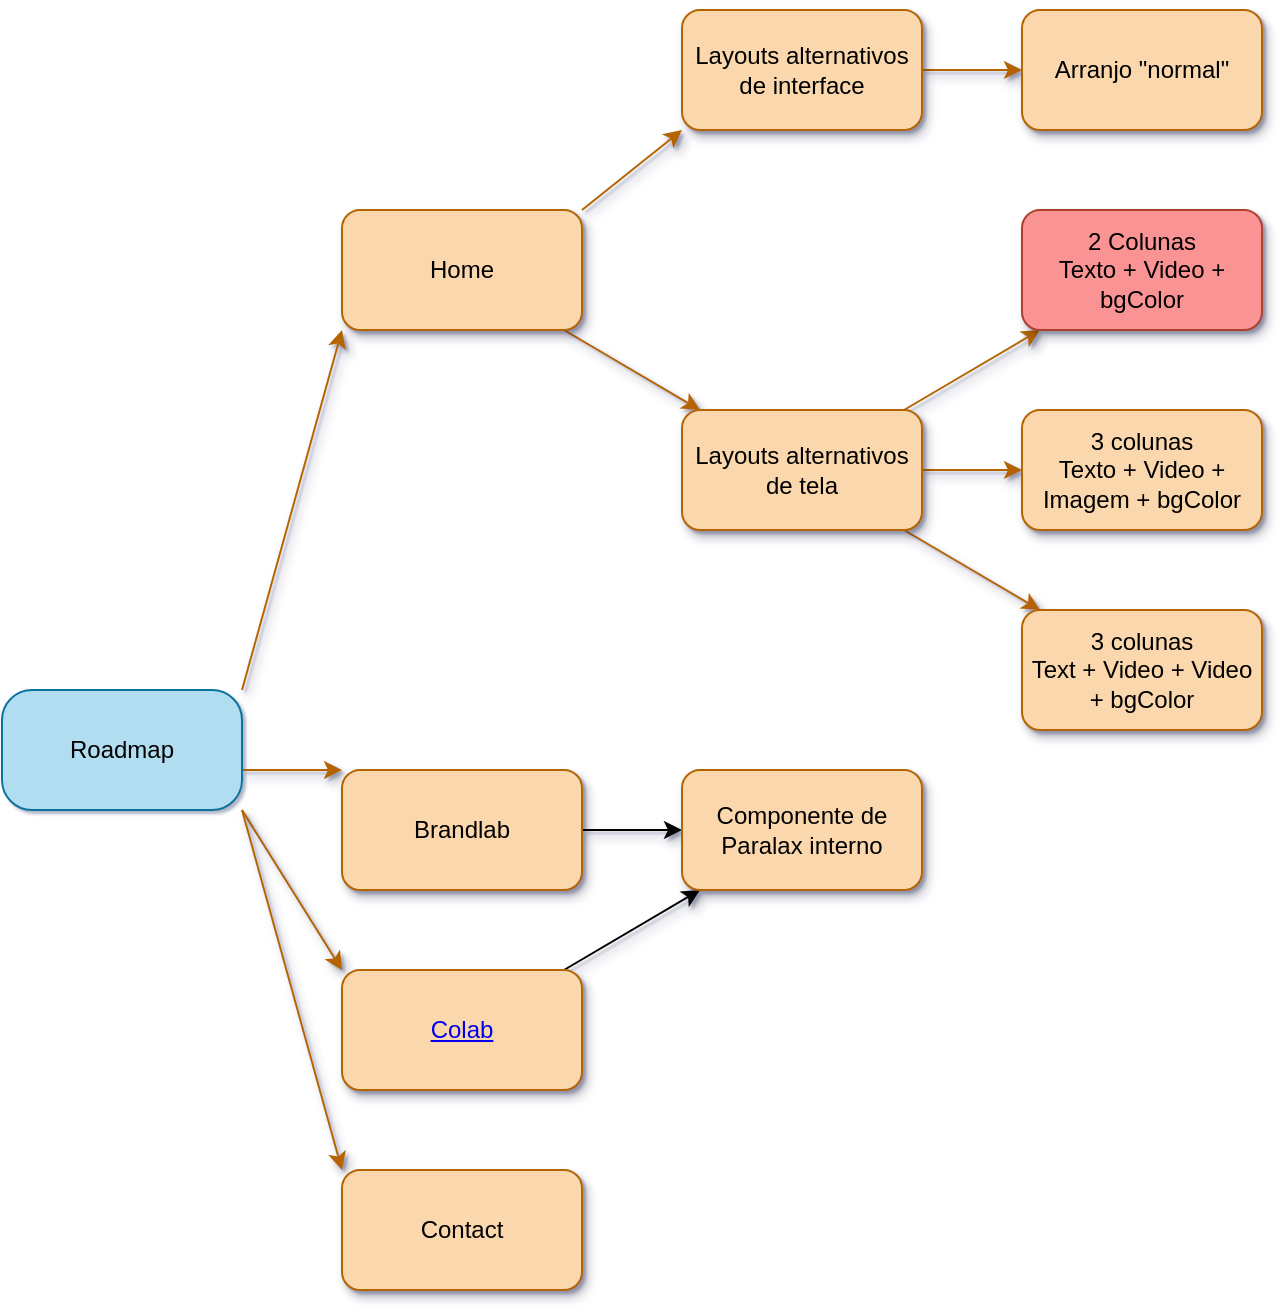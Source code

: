 <mxfile>
    <diagram id="WKO_Te30lvcMi5bWHNSy" name="Page-1">
        <mxGraphModel dx="1118" dy="589" grid="1" gridSize="10" guides="1" tooltips="1" connect="1" arrows="1" fold="1" page="1" pageScale="1" pageWidth="1169" pageHeight="827" math="0" shadow="1">
            <root>
                <mxCell id="0"/>
                <mxCell id="1" parent="0"/>
                <mxCell id="4" style="edgeStyle=none;html=1;noEdgeStyle=1;orthogonal=1;fillColor=#fad7ac;strokeColor=#b46504;shadow=1;fontColor=#000000;" edge="1" parent="1" source="2" target="3">
                    <mxGeometry relative="1" as="geometry"/>
                </mxCell>
                <mxCell id="8" style="edgeStyle=none;html=1;noEdgeStyle=1;orthogonal=1;fillColor=#fad7ac;strokeColor=#b46504;shadow=1;fontColor=#000000;" edge="1" parent="1" source="2" target="5">
                    <mxGeometry relative="1" as="geometry"/>
                </mxCell>
                <mxCell id="9" style="edgeStyle=none;html=1;noEdgeStyle=1;orthogonal=1;fillColor=#fad7ac;strokeColor=#b46504;shadow=1;fontColor=#000000;" edge="1" parent="1" source="2" target="6">
                    <mxGeometry relative="1" as="geometry"/>
                </mxCell>
                <mxCell id="10" style="edgeStyle=none;html=1;noEdgeStyle=1;orthogonal=1;fillColor=#fad7ac;strokeColor=#b46504;shadow=1;fontColor=#000000;" edge="1" parent="1" source="2" target="7">
                    <mxGeometry relative="1" as="geometry"/>
                </mxCell>
                <mxCell id="2" value="Roadmap" style="rounded=1;whiteSpace=wrap;html=1;arcSize=25;strokeColor=#10739e;fillColor=#b1ddf0;fontColor=#000000;" vertex="1" parent="1">
                    <mxGeometry y="425" width="120" height="60" as="geometry"/>
                </mxCell>
                <mxCell id="12" value="" style="edgeStyle=none;html=1;noEdgeStyle=1;orthogonal=1;fillColor=#fad7ac;strokeColor=#b46504;shadow=1;fontColor=#000000;" edge="1" parent="1" source="3" target="11">
                    <mxGeometry relative="1" as="geometry"/>
                </mxCell>
                <mxCell id="15" style="edgeStyle=none;html=1;fillColor=#fad7ac;strokeColor=#b46504;shadow=1;fontColor=#000000;" edge="1" parent="1" source="3" target="14">
                    <mxGeometry relative="1" as="geometry"/>
                </mxCell>
                <mxCell id="3" value="Home" style="rounded=1;whiteSpace=wrap;html=1;fillColor=#fad7ac;strokeColor=#b46504;shadow=1;fontColor=#000000;" vertex="1" parent="1">
                    <mxGeometry x="170" y="185" width="120" height="60" as="geometry"/>
                </mxCell>
                <mxCell id="29" value="" style="edgeStyle=none;html=1;shadow=1;fontFamily=Helvetica;fontSize=12;fontColor=#000000;" edge="1" parent="1" source="5" target="28">
                    <mxGeometry relative="1" as="geometry"/>
                </mxCell>
                <mxCell id="5" value="Brandlab" style="rounded=1;whiteSpace=wrap;html=1;fillColor=#fad7ac;strokeColor=#b46504;shadow=1;fontColor=#000000;" vertex="1" parent="1">
                    <mxGeometry x="170" y="465" width="120" height="60" as="geometry"/>
                </mxCell>
                <mxCell id="30" style="edgeStyle=none;html=1;shadow=1;fontFamily=Helvetica;fontSize=12;fontColor=#000000;" edge="1" parent="1" source="6" target="28">
                    <mxGeometry relative="1" as="geometry"/>
                </mxCell>
                <mxCell id="6" value="&lt;a href=&quot;https://google.com&quot;&gt;Colab&lt;/a&gt;" style="rounded=1;whiteSpace=wrap;html=1;fillColor=#fad7ac;strokeColor=#b46504;shadow=1;fontColor=#000000;" vertex="1" parent="1">
                    <mxGeometry x="170" y="565" width="120" height="60" as="geometry"/>
                </mxCell>
                <mxCell id="7" value="Contact" style="rounded=1;whiteSpace=wrap;html=1;fillColor=#fad7ac;strokeColor=#b46504;shadow=1;fontColor=#000000;" vertex="1" parent="1">
                    <mxGeometry x="170" y="665" width="120" height="60" as="geometry"/>
                </mxCell>
                <mxCell id="27" value="" style="edgeStyle=none;html=1;fontFamily=Helvetica;fontSize=12;fontColor=#000000;fillColor=#fad7ac;strokeColor=#b46504;shadow=1;" edge="1" parent="1" source="11" target="26">
                    <mxGeometry relative="1" as="geometry"/>
                </mxCell>
                <mxCell id="11" value="Layouts alternativos de interface" style="whiteSpace=wrap;html=1;rounded=1;fillColor=#fad7ac;strokeColor=#b46504;shadow=1;fontColor=#000000;" vertex="1" parent="1">
                    <mxGeometry x="340" y="85" width="120" height="60" as="geometry"/>
                </mxCell>
                <mxCell id="17" value="" style="edgeStyle=none;html=1;fillColor=#fad7ac;strokeColor=#b46504;shadow=1;fontColor=#000000;" edge="1" parent="1" source="14" target="16">
                    <mxGeometry relative="1" as="geometry"/>
                </mxCell>
                <mxCell id="19" value="" style="edgeStyle=none;html=1;fillColor=#fad7ac;strokeColor=#b46504;shadow=1;fontColor=#000000;" edge="1" parent="1" source="14" target="18">
                    <mxGeometry relative="1" as="geometry"/>
                </mxCell>
                <mxCell id="25" value="" style="edgeStyle=none;html=1;fontFamily=Helvetica;fontSize=12;fontColor=#000000;fillColor=#fad7ac;strokeColor=#b46504;shadow=1;" edge="1" parent="1" source="14" target="24">
                    <mxGeometry relative="1" as="geometry"/>
                </mxCell>
                <mxCell id="14" value="Layouts alternativos de tela&lt;br&gt;" style="whiteSpace=wrap;html=1;rounded=1;fillColor=#fad7ac;strokeColor=#b46504;shadow=1;fontColor=#000000;" vertex="1" parent="1">
                    <mxGeometry x="340" y="285" width="120" height="60" as="geometry"/>
                </mxCell>
                <mxCell id="16" value="2 Colunas&lt;br&gt;Texto + Video + bgColor" style="whiteSpace=wrap;html=1;rounded=1;fillColor=#FA9393;strokeColor=#ae4132;shadow=1;fontColor=#000000;" vertex="1" parent="1">
                    <mxGeometry x="510" y="185" width="120" height="60" as="geometry"/>
                </mxCell>
                <mxCell id="18" value="3 colunas&lt;br&gt;Texto + Video + Imagem + bgColor" style="whiteSpace=wrap;html=1;rounded=1;fillColor=#fad7ac;strokeColor=#b46504;shadow=1;fontColor=#000000;" vertex="1" parent="1">
                    <mxGeometry x="510" y="285" width="120" height="60" as="geometry"/>
                </mxCell>
                <mxCell id="24" value="3 colunas&lt;br&gt;Text + Video + Video + bgColor" style="whiteSpace=wrap;html=1;rounded=1;fillColor=#fad7ac;strokeColor=#b46504;shadow=1;fontColor=#000000;" vertex="1" parent="1">
                    <mxGeometry x="510" y="385" width="120" height="60" as="geometry"/>
                </mxCell>
                <mxCell id="26" value="Arranjo &quot;normal&quot;" style="whiteSpace=wrap;html=1;rounded=1;fillColor=#fad7ac;strokeColor=#b46504;shadow=1;fontColor=#000000;" vertex="1" parent="1">
                    <mxGeometry x="510" y="85" width="120" height="60" as="geometry"/>
                </mxCell>
                <mxCell id="28" value="Componente de Paralax interno" style="rounded=1;whiteSpace=wrap;html=1;fillColor=#fad7ac;strokeColor=#b46504;shadow=1;fontColor=#000000;" vertex="1" parent="1">
                    <mxGeometry x="340" y="465" width="120" height="60" as="geometry"/>
                </mxCell>
            </root>
        </mxGraphModel>
    </diagram>
</mxfile>